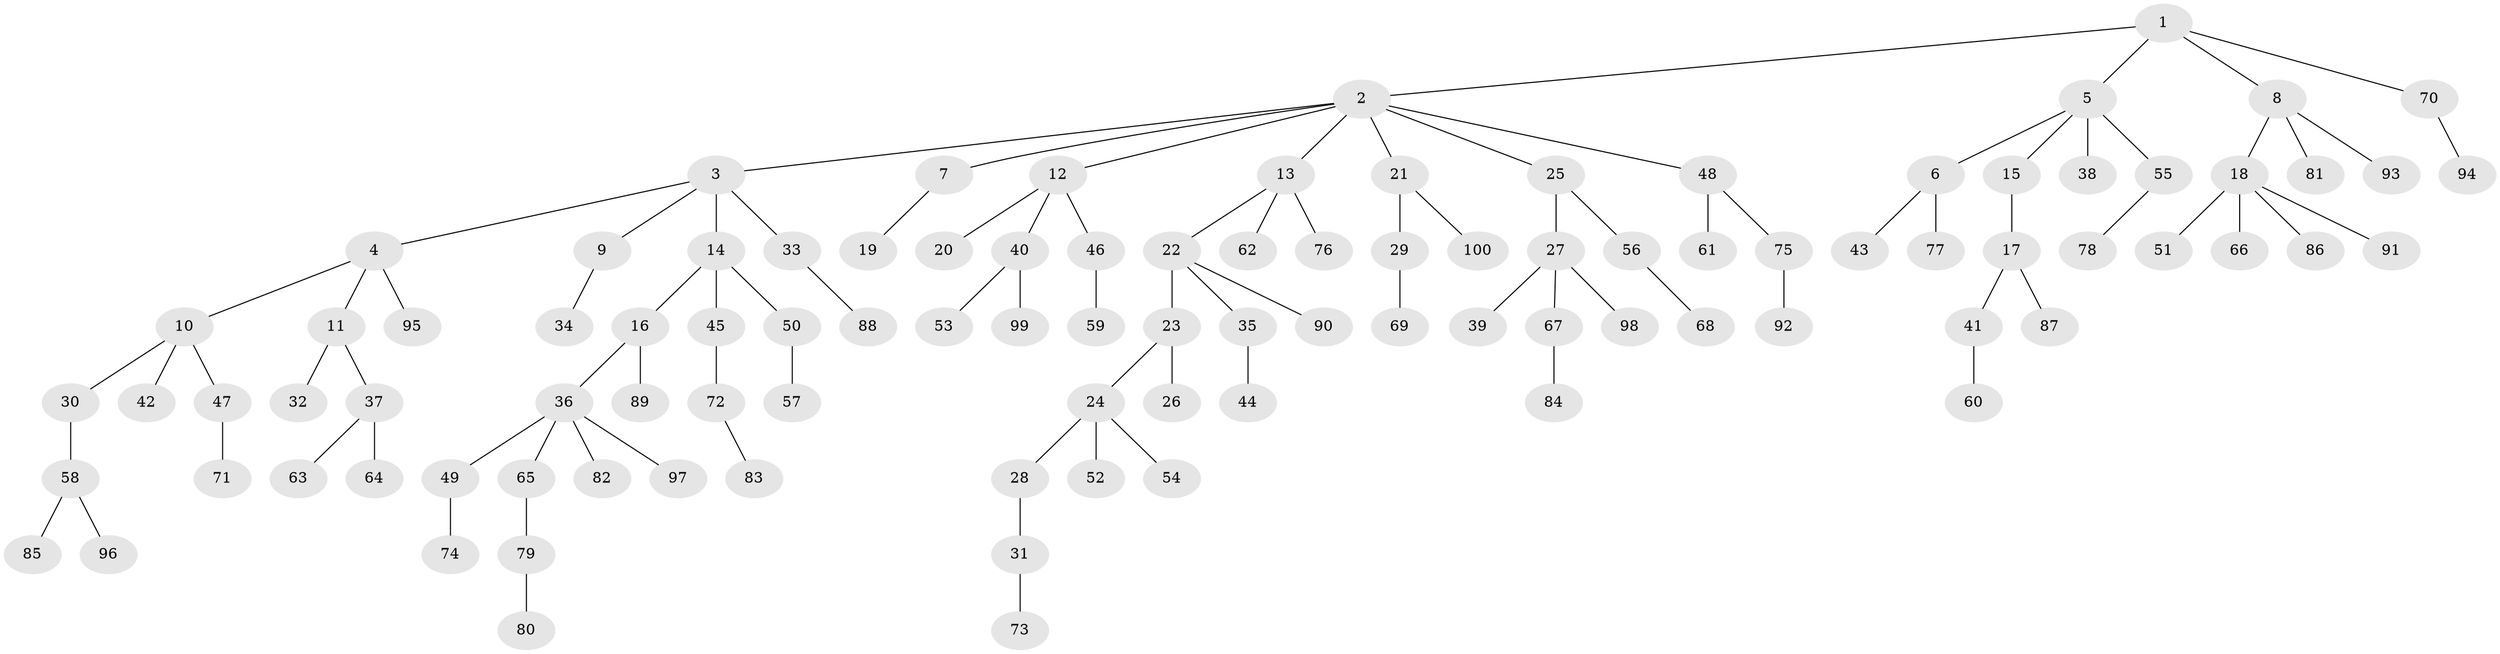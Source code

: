 // Generated by graph-tools (version 1.1) at 2025/11/02/21/25 10:11:10]
// undirected, 100 vertices, 99 edges
graph export_dot {
graph [start="1"]
  node [color=gray90,style=filled];
  1;
  2;
  3;
  4;
  5;
  6;
  7;
  8;
  9;
  10;
  11;
  12;
  13;
  14;
  15;
  16;
  17;
  18;
  19;
  20;
  21;
  22;
  23;
  24;
  25;
  26;
  27;
  28;
  29;
  30;
  31;
  32;
  33;
  34;
  35;
  36;
  37;
  38;
  39;
  40;
  41;
  42;
  43;
  44;
  45;
  46;
  47;
  48;
  49;
  50;
  51;
  52;
  53;
  54;
  55;
  56;
  57;
  58;
  59;
  60;
  61;
  62;
  63;
  64;
  65;
  66;
  67;
  68;
  69;
  70;
  71;
  72;
  73;
  74;
  75;
  76;
  77;
  78;
  79;
  80;
  81;
  82;
  83;
  84;
  85;
  86;
  87;
  88;
  89;
  90;
  91;
  92;
  93;
  94;
  95;
  96;
  97;
  98;
  99;
  100;
  1 -- 2;
  1 -- 5;
  1 -- 8;
  1 -- 70;
  2 -- 3;
  2 -- 7;
  2 -- 12;
  2 -- 13;
  2 -- 21;
  2 -- 25;
  2 -- 48;
  3 -- 4;
  3 -- 9;
  3 -- 14;
  3 -- 33;
  4 -- 10;
  4 -- 11;
  4 -- 95;
  5 -- 6;
  5 -- 15;
  5 -- 38;
  5 -- 55;
  6 -- 43;
  6 -- 77;
  7 -- 19;
  8 -- 18;
  8 -- 81;
  8 -- 93;
  9 -- 34;
  10 -- 30;
  10 -- 42;
  10 -- 47;
  11 -- 32;
  11 -- 37;
  12 -- 20;
  12 -- 40;
  12 -- 46;
  13 -- 22;
  13 -- 62;
  13 -- 76;
  14 -- 16;
  14 -- 45;
  14 -- 50;
  15 -- 17;
  16 -- 36;
  16 -- 89;
  17 -- 41;
  17 -- 87;
  18 -- 51;
  18 -- 66;
  18 -- 86;
  18 -- 91;
  21 -- 29;
  21 -- 100;
  22 -- 23;
  22 -- 35;
  22 -- 90;
  23 -- 24;
  23 -- 26;
  24 -- 28;
  24 -- 52;
  24 -- 54;
  25 -- 27;
  25 -- 56;
  27 -- 39;
  27 -- 67;
  27 -- 98;
  28 -- 31;
  29 -- 69;
  30 -- 58;
  31 -- 73;
  33 -- 88;
  35 -- 44;
  36 -- 49;
  36 -- 65;
  36 -- 82;
  36 -- 97;
  37 -- 63;
  37 -- 64;
  40 -- 53;
  40 -- 99;
  41 -- 60;
  45 -- 72;
  46 -- 59;
  47 -- 71;
  48 -- 61;
  48 -- 75;
  49 -- 74;
  50 -- 57;
  55 -- 78;
  56 -- 68;
  58 -- 85;
  58 -- 96;
  65 -- 79;
  67 -- 84;
  70 -- 94;
  72 -- 83;
  75 -- 92;
  79 -- 80;
}
